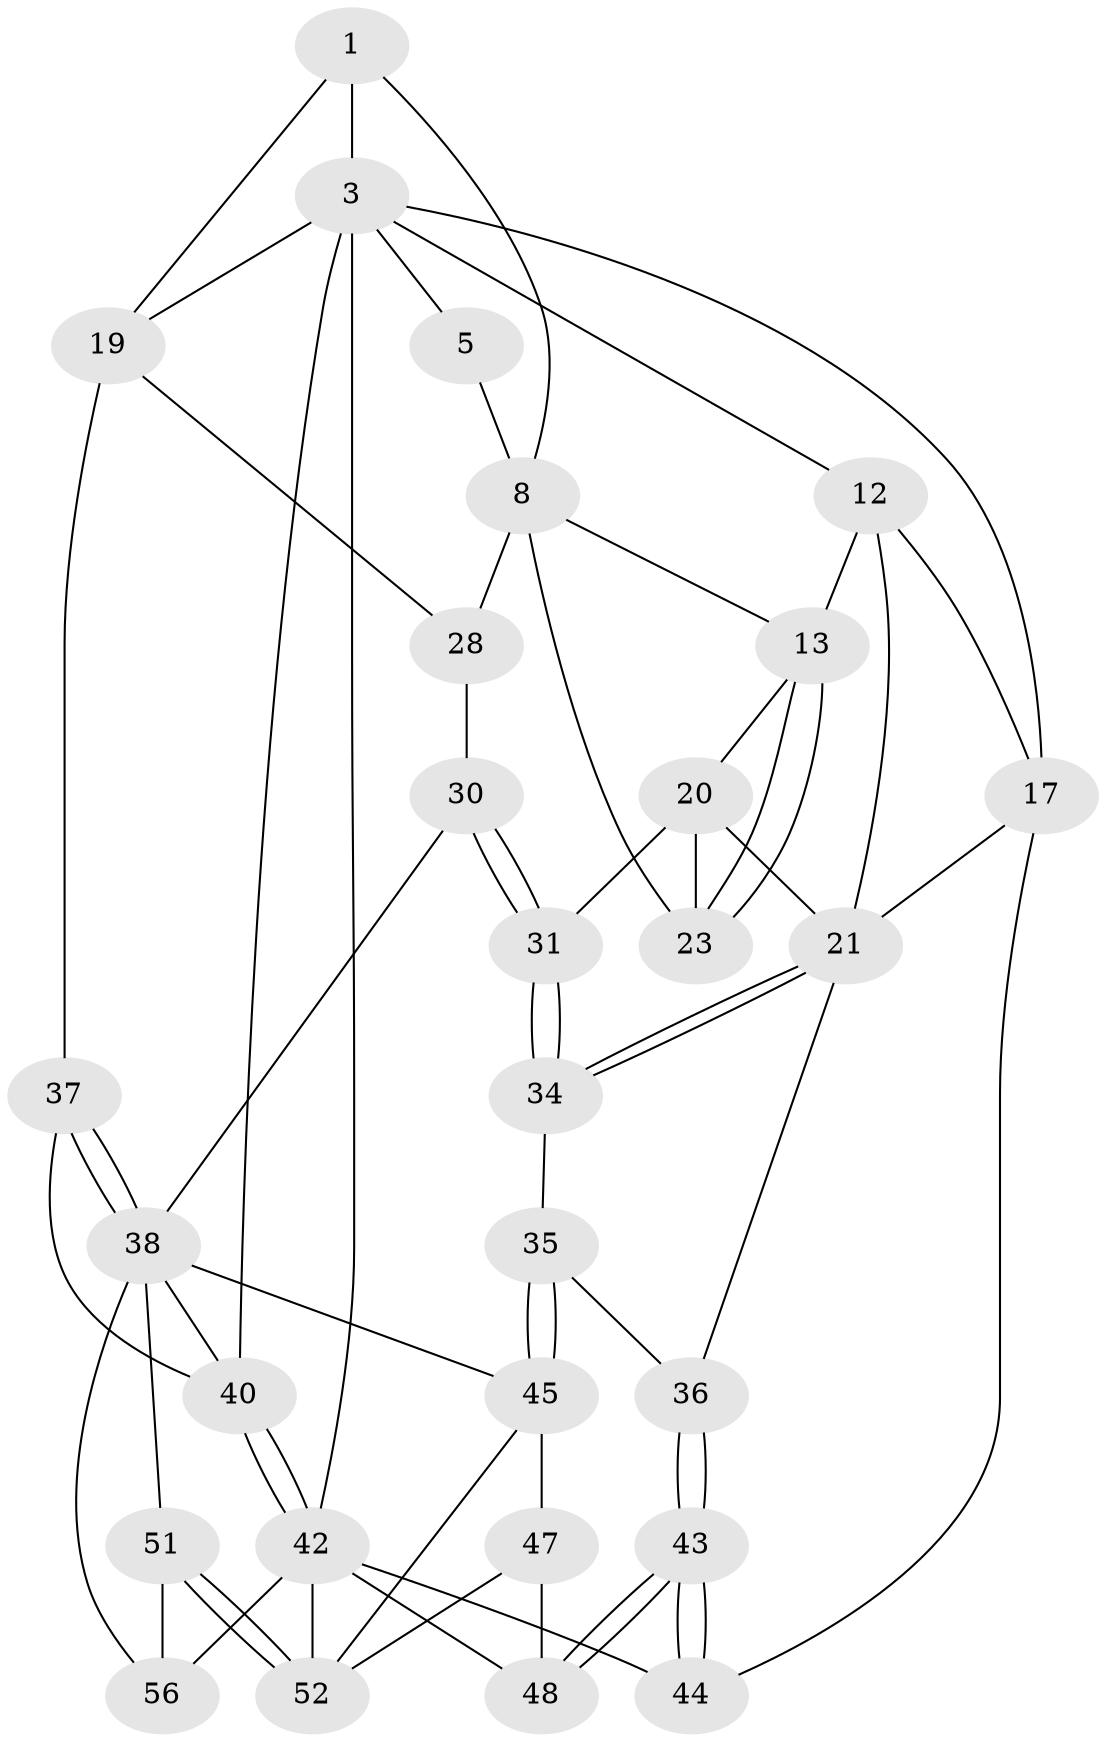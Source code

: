 // original degree distribution, {3: 0.034482758620689655, 4: 0.27586206896551724, 5: 0.4482758620689655, 6: 0.2413793103448276}
// Generated by graph-tools (version 1.1) at 2025/17/03/09/25 04:17:23]
// undirected, 29 vertices, 65 edges
graph export_dot {
graph [start="1"]
  node [color=gray90,style=filled];
  1 [pos="+0.8002724131915405+0",super="+2+6"];
  3 [pos="+1+0",super="+18+4"];
  5 [pos="+0.7239096954865935+0",super="+10"];
  8 [pos="+0.7358356450846824+0.2626738650737617",super="+9+25"];
  12 [pos="+0.26369704486302065+0",super="+15"];
  13 [pos="+0.5025810707707585+0.21801890163423923",super="+14"];
  17 [pos="+0+0.12476115271528948",super="+33"];
  19 [pos="+1+0.3721672404666244",super="+27"];
  20 [pos="+0.345721361126671+0.2865887244165095",super="+24"];
  21 [pos="+0.23726852522664144+0.40103401369832287",super="+22"];
  23 [pos="+0.5133570876375307+0.36256141432329386"];
  28 [pos="+0.7677265511348184+0.48132758321410946",super="+29"];
  30 [pos="+0.4653830133335877+0.6217416047190655"];
  31 [pos="+0.4360343147580585+0.5843032006463272"];
  34 [pos="+0.36645132751966597+0.5577067078777294"];
  35 [pos="+0.1815998881788841+0.6277076876469866"];
  36 [pos="+0.1160002659805408+0.5949355744256554"];
  37 [pos="+0.8359205436237265+0.6711950991998507"];
  38 [pos="+0.5134580476914398+0.7692779758263998",super="+39+50"];
  40 [pos="+1+0.7665592104957899",super="+41"];
  42 [pos="+1+1",super="+49+55"];
  43 [pos="+0+0.9566700597090217"];
  44 [pos="+0+1"];
  45 [pos="+0.1987470366136698+0.7563939900880687",super="+46"];
  47 [pos="+0.14091578902139917+0.8222130092720124"];
  48 [pos="+0.02706732144864147+0.8957050517391235"];
  51 [pos="+0.508862270770271+0.8229096764419352"];
  52 [pos="+0.46459372639907065+0.9295181113244305",super="+53"];
  56 [pos="+0.805606652113026+0.9541555909944288"];
  1 -- 3;
  1 -- 8;
  1 -- 19;
  3 -- 40;
  3 -- 19;
  3 -- 17;
  3 -- 5;
  3 -- 42 [weight=2];
  3 -- 12;
  5 -- 8;
  8 -- 13;
  8 -- 28 [weight=2];
  8 -- 23;
  12 -- 17;
  12 -- 21;
  12 -- 13;
  13 -- 23;
  13 -- 23;
  13 -- 20;
  17 -- 44;
  17 -- 21;
  19 -- 28;
  19 -- 37;
  20 -- 21;
  20 -- 31;
  20 -- 23;
  21 -- 34;
  21 -- 34;
  21 -- 36;
  28 -- 30;
  30 -- 31;
  30 -- 31;
  30 -- 38;
  31 -- 34;
  31 -- 34;
  34 -- 35;
  35 -- 36;
  35 -- 45;
  35 -- 45;
  36 -- 43;
  36 -- 43;
  37 -- 38;
  37 -- 38;
  37 -- 40;
  38 -- 45;
  38 -- 40;
  38 -- 56;
  38 -- 51;
  40 -- 42;
  40 -- 42;
  42 -- 44;
  42 -- 48;
  42 -- 56;
  42 -- 52;
  43 -- 44;
  43 -- 44;
  43 -- 48;
  43 -- 48;
  45 -- 52;
  45 -- 47;
  47 -- 48;
  47 -- 52;
  51 -- 52;
  51 -- 52;
  51 -- 56;
}
